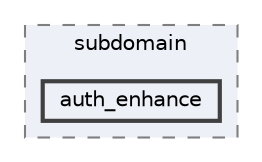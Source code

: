 digraph "resources/views/backend/subdomain/auth_enhance"
{
 // LATEX_PDF_SIZE
  bgcolor="transparent";
  edge [fontname=Helvetica,fontsize=10,labelfontname=Helvetica,labelfontsize=10];
  node [fontname=Helvetica,fontsize=10,shape=box,height=0.2,width=0.4];
  compound=true
  subgraph clusterdir_acbbe27343cd69e0b6c6c86cef163ff5 {
    graph [ bgcolor="#edf0f7", pencolor="grey50", label="subdomain", fontname=Helvetica,fontsize=10 style="filled,dashed", URL="dir_acbbe27343cd69e0b6c6c86cef163ff5.html",tooltip=""]
  dir_15de6681686623171d015c7abea1ed63 [label="auth_enhance", fillcolor="#edf0f7", color="grey25", style="filled,bold", URL="dir_15de6681686623171d015c7abea1ed63.html",tooltip=""];
  }
}
